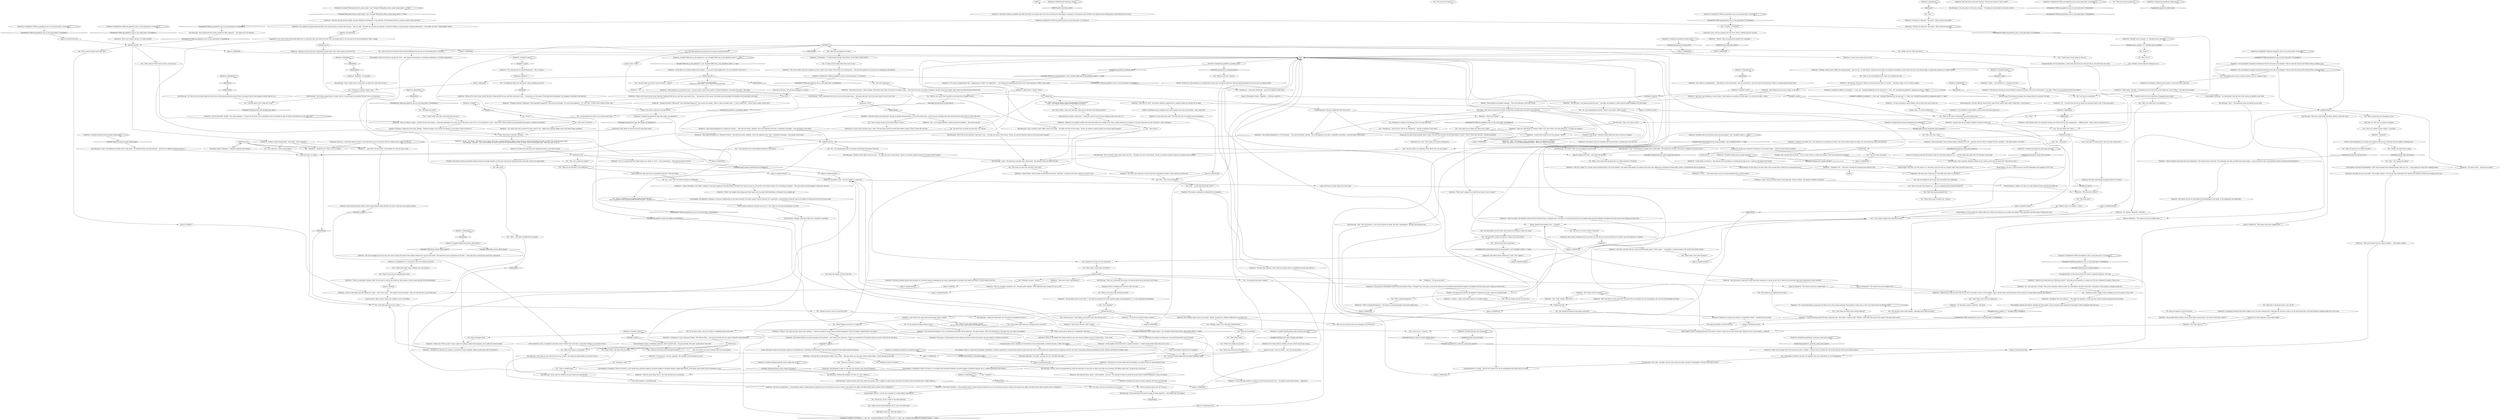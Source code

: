 # JAM / PALEDRIVER
# A small, old, shrivelled up mesque woman with thinning hair sits awkwardly on the ledge of a lorry. An empty, glazed look adorns her eyes. She murmurs while nodding her head to the music coming from a radio in her lorry cabin. She wears a squared truck-driver flannel shirt with sleeves wrapped up to her elbows and blue denim dungarees tucked in yellow-brown (Caterpillar) boots.
# ==================================================
digraph G {
	  0 [label="START"];
	  1 [label="input"];
	  2 [label="MAINHUB"];
	  3 [label="You: \"Before I came, you seemed... *away*.\""];
	  4 [label="Paledriver: \"*Ah*. And what do I care about the Union boss? He's not Gabriel, he's not Franconegro. He's not even Hermenegildo the Hand.\""];
	  5 [label="You: \"I don't know, the thrill of the criminal lifestyle?\""];
	  6 [label="You: \"And they live happily ever after?\""];
	  7 [label="You: \"I still don't really understand this whole *boiadeiro* thing.\""];
	  8 [label="Paledriver: \"You hear that, lawman? I don't think your partner likes you spending too much time with me...\""];
	  9 [label="Paledriver: \"I'm a lady like you're Gabriel Buenguerro -- only in dreams.\""];
	  10 [label="Drama: It's because of the pale. He doesn't want your frail mind caught up in it -- and this woman has spent time *in* the pale. A lot of time."];
	  11 [label="Empathy: He's worried. But not for her -- for you. Hmm. What is it about this woman, if she's not connected to anything?"];
	  12 [label="You: \"These are not the boots I was looking for.\""];
	  13 [label="Paledriver: \"Good. I don't care about drugs. Little molecules. They're nothing.\" She glances wistfully at the photo."];
	  14 [label="Volition: Something in her is pulling toward some unknown rest state. She twitches -- like a sleep kick."];
	  15 [label="You: \"You're a paledriver. You transport goods through the pale.\"\n\"You're a paledriver. You transport goods through the pale -- whatever it is.\""];
	  16 [label="You: \"Everything is related to the pale. My condition. The case. Everything. It's all *entroponetic*.\""];
	  17 [label="Untitled hub (04)"];
	  18 [label="You: \"Not on this lorry then?\""];
	  19 [label="Paledriver: \"No -- the same one. A *roller*. They all are nowadays. Special wheels for connecting to the floor of the hold.\" She points to the machines, clumped up like toys."];
	  20 [label="You: \"The Motorway South?\""];
	  21 [label="Paledriver: IsKimHere()"];
	  22 [label="IsKimHere()", shape=diamond];
	  23 [label="!(IsKimHere())", shape=diamond];
	  24 [label="Kim Kitsuragi: \"Let's get some air. This one's far gone...\" He shakes his head silently as he turns to leave."];
	  25 [label="Suggestion: If you want to know more about Ruby, this is a dead end. She's only heard the word 'lady' and latched onto it. You can push on if you're interested in *that*, though."];
	  26 [label="Paledriver: IsTaskActive(\"TASK.ask_paledriver_how_to_turn_back_time\")--[[ Variable[ ]]"];
	  27 [label="IsTaskActive(\"TASK.ask_paledriver_how_to_turn_back_time\")--[[ Variable[ ]]", shape=diamond];
	  28 [label="!(IsTaskActive(\"TASK.ask_paledriver_how_to_turn_back_time\")--[[ Variable[ ]])", shape=diamond];
	  29 [label="Kim Kitsuragi: \"Now, I'd like to have a word with you about this *side task* of yours...\""];
	  30 [label="Encyclopedia: That's the most you can get out of her -- only shapes and sensations, no dictionary definitions or scientific explanations..."];
	  31 [label="Paledriver: \"Where do you want me to go? This isn't so bad. I can listen to music, or the seagulls. Look at all the colours and the features of this world. It's a good palate-cleanser, this jamboree...\""];
	  32 [label="Paledriver: The woman sways her wrinkled shell back and forth, a strange grin across her face."];
	  33 [label="You: \"Well, that's good enough for me.\""];
	  34 [label="Paledriver: Her shoulder bones crack as she shrugs. \"Maybe. Probably not. Makes no difference to me either way.\""];
	  35 [label="You: \"Are you making fun of me right now? You better start complying.\""];
	  36 [label="Paledriver: \"He was the biggest star of his day. Girls used to faint in the aisles of the cinema whenever he came on the screen, and school boys used to memorize all his lines...\" She leans back, savouring the world she's conjured up."];
	  37 [label="Kim Kitsuragi: \"Wait...\" The lieutenant stops you before you can snap."];
	  38 [label="Inland Empire: It's the warmth of a winter night's fire. Maybe she could give you comfort and shelter? Some cigarettes and food money? Maybe she's your..."];
	  39 [label="Paledriver: IsKimHere()"];
	  40 [label="IsKimHere()", shape=diamond];
	  41 [label="!(IsKimHere())", shape=diamond];
	  42 [label="Kim Kitsuragi: \"She's just a distracted old woman. We should maybe let her get back to her things...\""];
	  43 [label="You: Snap your fingers in front of her face."];
	  44 [label="Jump to: [paledriverhub2]"];
	  45 [label="Encyclopedia: A *boiadeiro* (*boia* for short) is a cow herder from upstream Magritte, the great steppes of Northern Mesque. He is a rugged individualist and explorer."];
	  46 [label="Paledriver: Variable[\"gates.manana_blackcheck_ency_boiadeiro\"]"];
	  47 [label="Variable[\"gates.manana_blackcheck_ency_boiadeiro\"]", shape=diamond];
	  48 [label="!(Variable[\"gates.manana_blackcheck_ency_boiadeiro\"])", shape=diamond];
	  49 [label="Paledriver: Variable[\"tc.pale\"]"];
	  50 [label="Variable[\"tc.pale\"]", shape=diamond];
	  51 [label="!(Variable[\"tc.pale\"])", shape=diamond];
	  52 [label="You: \"Now the other one please.\""];
	  53 [label="You: \"Wait, what do you mean it *was* the coronation of Franconegro?\"\n\"Wait... by it *being* the coronation of Franconegro you mean...\""];
	  54 [label="You: \"I'm a detective. I need to know things.\""];
	  55 [label="You: \"I'm not an idiot. I'm a detective of the RCM. Don't say I'm an idiot.\""];
	  56 [label="Paledriver: \"The look on her face -- like an orgasm. The wound in her chest. My hand in my father's hand...\" She closes her eyes, her eyelids trembling. \"Except I never had a father. And I never shot Her Innocence Dolores Dei.\""];
	  57 [label="Paledriver: \"Thought insertion? *Dithering*? The Graad-Katla Magistral?\" She savours the lungful. \"It's more than dangerous -- it's *sad*. But... at first I had to make a living. Now...\""];
	  58 [label="Paledriver: \"What are we *doing* here? For thousands of years, Gabriel... It doesn't have to be like this. We can just give up. We can just become vapour.\""];
	  59 [label="Conceptualization: 'In the centre of this town there's a ghostly motorway', she sang."];
	  60 [label="Inland Empire: Are you s-s-sure you want to do that? Remember what happened *last* time..."];
	  61 [label="Jump to: [fqkimhub]"];
	  62 [label="You: \"What *is* it?\""];
	  63 [label="Paledriver: \"No, lawman. Diamonds.\" She grins."];
	  64 [label="Paledriver: \"Then what *were* you getting at?\""];
	  65 [label="You: \"Grandma?\""];
	  66 [label="You: \"I've already got too many records to listen to as it is. Change of topic.\""];
	  67 [label="You: \"That's a terrible song.\""];
	  68 [label="Paledriver: \"Of course not,\" she says, grinning. \"But wouldn't it be marvellous if I was?\""];
	  69 [label="Paledriver: \"*Someone* was...\" She nods as though her meaning were perfectly clear."];
	  70 [label="Jump to: [MAINHUB]"];
	  71 [label="Paledriver: \"Just before Gabriel it was the coronation of Franconegro -- now *there* was a real man...\" There is no aberration in the pattern that you can see. She puts her foot down."];
	  72 [label="Paledriver: She's wearing sturdy worker's boots made of black leather. Buckles run across. The sole is also made of leather."];
	  73 [label="Jump to: [Perception (Smell): \"'República', a filterless cigarette...\"]"];
	  74 [label="Paledriver: \"Like Gabriel Buenguerro in 'Segure-me, Paraíso'...\" She nods and smiles, unkindly. \"You're the opposite of me then. I remember everything -- even the things I never knew.\""];
	  75 [label="You: \"Over-radiation?\""];
	  76 [label="Paledriver: \"I've only felt it in the distance. When I was a child...\" She goes silent, her eyes close and her hands shake. \"A child. Rowing on the lake.\""];
	  77 [label="Paledriver: Variable[\"jam.paledriver_drama_kim_worried\"]"];
	  78 [label="Variable[\"jam.paledriver_drama_kim_worried\"]", shape=diamond];
	  79 [label="!(Variable[\"jam.paledriver_drama_kim_worried\"])", shape=diamond];
	  80 [label="Reaction Speed: All of what -- the world? The present?"];
	  81 [label="You: \"This is about turning *back* time, Kim.\""];
	  82 [label="You: \"Hold on, you said it *was* possible to turn back time, through the pale...\""];
	  83 [label="You: \"It sounds... *wonderful*.\""];
	  84 [label="Endurance: What are you doing? This woman might be your only chance to figure out how to reverse time... Grow a pair!"];
	  85 [label="You: \"This should be reported to the proper authorities.\""];
	  86 [label="You: \"Okay. Let me put this another way -- are you smuggling drugs through Terminal B?\""];
	  87 [label="Paledriver: \"I would never make fun of a real lawman, *xerife*.\""];
	  88 [label="You: \"Okay. Let me ask you something else, then.\""];
	  89 [label="Paledriver: \"Of course it does -- what did you expect?\""];
	  90 [label="You: \"Who's Gabriel Buenguerro?\""];
	  91 [label="You: \"Me? I am the law around here.\""];
	  92 [label="You: \"*When* else would you be then?\""];
	  93 [label="Paledriver: \"It's an old ballad about a young girl who falls in love with a daring boiadeiro. He promises to marry her as soon as he returns from the Western Plain.\""];
	  94 [label="You: \"I'm guessing that doesn't happen.\""];
	  95 [label="You: Snap your fingers twice."];
	  96 [label="Paledriver: \"Easy. It's the skinny man who thinks he's a poet -- never trust a poet...\" She squints across the square. \"Also, he's the only one I can see from here.\""];
	  97 [label="endhub"];
	  98 [label="Jump to: [paledriverhub2]"];
	  99 [label="Jump to: [Untitled hub]"];
	  100 [label="Paledriver: Variable[\"tc.pale\"]"];
	  101 [label="Variable[\"tc.pale\"]", shape=diamond];
	  102 [label="!(Variable[\"tc.pale\"])", shape=diamond];
	  103 [label="You: \"You said *long* haul. That's...\""];
	  104 [label="Jump to: [Untitled hub (04)]"];
	  105 [label="You: \"Nothing. No need to be direct.\""];
	  106 [label="You: \"Ma'am?\""];
	  107 [label="Paledriver: \"When you've seen it all go *away* like that. Rolling off like the sea. And then come back to this...\" She gestures at the square: the broken horse monument, the shadows of the machines in the night."];
	  108 [label="Paledriver: Paledriver: \"...\""];
	  109 [label="Paledriver: Variable[\"whirling.hardie_went_through_ruby_info\"]"];
	  110 [label="Variable[\"whirling.hardie_went_through_ruby_info\"]", shape=diamond];
	  111 [label="!(Variable[\"whirling.hardie_went_through_ruby_info\"])", shape=diamond];
	  112 [label="Kim Kitsuragi: \"No. You see, we've already spent too much time on this nonsensical side-errand. There's no magical fascist who's going to unwind time for you...\""];
	  113 [label="Endurance: Stop. There's nothing else she can do for you, but this isn't the end of the line. No, there's one more kingsman to confront."];
	  114 [label="Paledriver: \"Yes. What about it?\""];
	  115 [label="Paledriver: \"Is that all you woke me up to say?\""];
	  116 [label="You: \"You seem like a woman who knows a thing or two about drugs.\""];
	  117 [label="Paledriver: \"Just this month I made half a dozen trips from Saramiriza to Graad, on the U41-A. What do you think they take from Saramiriza to Graad, lawman?\""];
	  118 [label="You: \"I wanted to ask if you'd be interested in smuggling some drugs?\""];
	  119 [label="You: \"Where else would you be then?\""];
	  120 [label="Paledriver: \"Back in Mesque during the time of the Revolution.\" The smile returns to her face. \"The sidewalks and cafes are filled with young people... I was on my way to see a new boiadeiro picture starring Gabriel Buenguerro.\""];
	  121 [label="Paledriver: The small wrinkled woman does not greet you. She nods along to something on her radio. A photograph is clutched in her hands and there is a warm smile on her face."];
	  122 [label="You: \"Excuse me, ma'am, I'd like to ask some questions.\""];
	  123 [label="Jump to: [MAINHUB]"];
	  124 [label="Half Light: No. This one is a monster in disguise."];
	  125 [label="Paledriver: \"I wasn't dreaming. I was *there*, lawman. It was early spring and 'The Man Behind The Black Sun' had just come out. The posters were twenty metres tall. Everything was golden...\" Her eyes narrow and she appears to take your measure."];
	  126 [label="Paledriver: \"I'm only terrifying to small children. And to those who used to know me.\""];
	  127 [label="Inland Empire: There's something off about this woman. Tell her to show you the soles of her boots. Maybe she was at the hanging... somehow?"];
	  128 [label="Untitled hub (02)"];
	  129 [label="Paledriver: \"The Trans-Katla Magistral. U41-A. As Estradas do Mirador. All the good ones. The deep trenches. Where the bluebirds fly.\" She opens her eyes again and shudders."];
	  130 [label="Paledriver: She raises her boot, slowly -- with contempt -- and says. \"I'm starting to think you should let me get back to Gabriel Buenguerro. You're no Gabriel...\""];
	  131 [label="Esprit de Corps: Lay off her."];
	  132 [label="Kim Kitsuragi: \"Fine, then.\" He sighs. \"Just try not to black out again. And don't *contemplate*. We don't have time for that.\""];
	  133 [label="Kim Kitsuragi: \"That is *exactly* what I didn't want you to think...\" He sighs and turns to the woman. \"Ma'am, my partner wanted to know if you work in pale transport.\""];
	  134 [label="Paledriver: \"*Oh meu deus*, the Lawman solved the case...\" She lights the cigarette. A white cloud of smoke disappears into her mouth."];
	  135 [label="Perception (Smell): 'República', a filterless cigarette from Mesque."];
	  136 [label="You: \"'República'.\" (Smell the air.) \"That's not very healthy.\""];
	  137 [label="You: \"I blacked out after a night of heavy drinking and lost all memory of the world.\""];
	  138 [label="Interfacing: Their wheels all small and round, multi-axle trailers."];
	  139 [label="Esprit de Corps: C'mon, he thinks -- she's not the lady driver."];
	  140 [label="Paledriver: Variable[\"jam.paledriver_perception_child\"]"];
	  141 [label="Variable[\"jam.paledriver_perception_child\"]", shape=diamond];
	  142 [label="!(Variable[\"jam.paledriver_perception_child\"])", shape=diamond];
	  143 [label="Paledriver: \"Yes -- go. Enough jamboree. I need to get back to Mesque...\" Her voice trails off."];
	  144 [label="You: \"You're saying the future will *be* the past...\""];
	  145 [label="Kim Kitsuragi: \"Now come on, let's leave this one to her reveries.\" He shakes his head silently as he turns to leave."];
	  146 [label="Paledriver: \"Then it's contraband, lawman. What? Do you want to take an old woman in? Be my guest. Lock me away like Bad Hand Hermenegildo.\""];
	  147 [label="Jump to: [Paledriver: \"The woman sways her wrinkled shell...\"]"];
	  148 [label="Kim Kitsuragi: \"She's just a distracted old woman. Better to leave her alone.\""];
	  149 [label="You: \"Right. I have some other questions for you. Police questions.\" (Proceed.)"];
	  150 [label="Empathy: She seems to derive some bitter pleasure from this strange thought. As if the past will one day wipe the present away, like a tidal wave approaching."];
	  151 [label="You: \"Should you drive a lorry if you get like that?\""];
	  152 [label="Paledriver: \"Irmão...\" she breathes out. \"I already *am* dust.\""];
	  153 [label="Electrochemistry: Alright. Let's get you a pale-category licence and roll that doobie up!"];
	  154 [label="Jump to: [MAINHUB]"];
	  155 [label="Paledriver: IsKimHere()"];
	  156 [label="IsKimHere()", shape=diamond];
	  157 [label="!(IsKimHere())", shape=diamond];
	  158 [label="Paledriver: \"Neither is pale transportation.\" She shrugs. \"Life is transitory.\""];
	  159 [label="You: \"I would rather have what I have than what you have.\""];
	  160 [label="Paledriver: \"It's a story us longhaulsmen tell -- longhaulsmen, *xerife*, not *paledrivers* -- way beyond the established pale that's lit by radio frequencies. Where it goes silent.\""];
	  161 [label="Paledriver: Variable[\"TASK.probe_drivers_about_drugs\"]  and  Variable[\"TASK.probe_drivers_about_drugs_done\"] == false"];
	  162 [label="Variable[\"TASK.probe_drivers_about_drugs\"]  and  Variable[\"TASK.probe_drivers_about_drugs_done\"] == false", shape=diamond];
	  163 [label="!(Variable[\"TASK.probe_drivers_about_drugs\"]  and  Variable[\"TASK.probe_drivers_about_drugs_done\"] == false)", shape=diamond];
	  164 [label="Suggestion: She clearly doesn't think she's a 'lady'. Don't repeat it."];
	  165 [label="Paledriver: Variable[\"pier.joyce_found_out_pale_without_kim\"]"];
	  166 [label="Variable[\"pier.joyce_found_out_pale_without_kim\"]", shape=diamond];
	  167 [label="!(Variable[\"pier.joyce_found_out_pale_without_kim\"])", shape=diamond];
	  168 [label="Jump to: [endhub]"];
	  169 [label="Kim Kitsuragi: \"We're still on this ridiculous *side-task*, I see...\" He sighs and turns to the woman. \"Ma'am, my partner wanted to know if you work in pale transport.\""];
	  170 [label="You: \"You mean, we'll all be drowned in our own past...\""];
	  171 [label="Endurance: The lieutenant is right. It's the only way forward. Face yourself, kingsman!"];
	  172 [label="Paledriver: IsTaskActive(\"TASK.ask_paledriver_how_to_turn_back_time\")--[[ Variable[ ]]"];
	  173 [label="IsTaskActive(\"TASK.ask_paledriver_how_to_turn_back_time\")--[[ Variable[ ]]", shape=diamond];
	  174 [label="!(IsTaskActive(\"TASK.ask_paledriver_how_to_turn_back_time\")--[[ Variable[ ]])", shape=diamond];
	  175 [label="Paledriver: IsKimHere()"];
	  176 [label="IsKimHere()", shape=diamond];
	  177 [label="!(IsKimHere())", shape=diamond];
	  178 [label="Kim Kitsuragi: \"Just a moment, detective. Before we go, I'd like a word with you about this *side task* of yours...\""];
	  179 [label="Paledriver: IsTaskActive(\"TASK.ask_paledriver_how_to_turn_back_time\")--[[ Variable[ ]]"];
	  180 [label="IsTaskActive(\"TASK.ask_paledriver_how_to_turn_back_time\")--[[ Variable[ ]]", shape=diamond];
	  181 [label="!(IsTaskActive(\"TASK.ask_paledriver_how_to_turn_back_time\")--[[ Variable[ ]])", shape=diamond];
	  182 [label="Paledriver: The woman is still hunched over the railing, her head swaying to the music, her eyes looking at nothing in particular."];
	  183 [label="You: \"I'm something of an expert in blacking out. You should take better care of yourself.\""];
	  184 [label="Paledriver: \"If you don't know, pfft!\" She flicks her wrist in a gesture of casual dismissal."];
	  185 [label="Jump to: [MAINHUB]"];
	  186 [label="You: Take a look."];
	  187 [label="Jump to: [paledriverhub2]"];
	  188 [label="Paledriver: \"They're beautiful. That is all that matters. Beautiful and true -- and they will win. They're *coming* for this, you know...\" She looks around. \"All of this.\""];
	  189 [label="Paledriver: The woman's malevolent cackling fills the roundabout."];
	  190 [label="Paledriver: \"Oh, it's so much more than *high* where I go, xerife. It's *low* -- I go to the bottom...\" She closes her eyes in reverie."];
	  191 [label="You: \"Okay -- let's change the subject.\""];
	  192 [label="Kim Kitsuragi: \"Great.\" The lieutenant concedes with a head shake. \"He asked the Pines rep about the pale.\""];
	  193 [label="Paledriver: \"No offence, but *your partner*...\" She lights the cigarette, a white and silver cloud of smoke disappears into her mouth."];
	  194 [label="Paledriver: \"Like Gabriel Buenguerro in 'Pergunte à Poeira.'\" She nods and smiles, unkindly. \"You're the opposite of me, then. I remember everything -- even things I never knew.\""];
	  195 [label="Rhetoric: No elaboration."];
	  196 [label="Paledriver: \"Maybe you've been down the *Motorway South?*\" She looks at her cigarette, it's almost out. She has swallowed it hungrily. Then at you..."];
	  197 [label="You: \"'It takes all the people where they want to stay.'\""];
	  198 [label="Empathy: There is nothing more to do now. She's far away."];
	  199 [label="Paledriver: Variable[\"TASK.who_is_the_ladydriver\"]  and  Variable[\"TASK.who_is_the_ladydriver_done\"] == false"];
	  200 [label="Variable[\"TASK.who_is_the_ladydriver\"]  and  Variable[\"TASK.who_is_the_ladydriver_done\"] == false", shape=diamond];
	  201 [label="!(Variable[\"TASK.who_is_the_ladydriver\"]  and  Variable[\"TASK.who_is_the_ladydriver_done\"] == false)", shape=diamond];
	  202 [label="Paledriver: IsTHCPresent(\"motorway_south\")"];
	  203 [label="IsTHCPresent(\"motorway_south\")", shape=diamond];
	  204 [label="!(IsTHCPresent(\"motorway_south\"))", shape=diamond];
	  205 [label="Paledriver: \"You don't need to turn back time. The pale is already churning with it. As the tide of pale rises, so does the past. Someday both will cover the whole world. That's it. That's the story.\""];
	  206 [label="Endurance: This is all you're going to get out of her. There's nothing more for you here."];
	  207 [label="Paledriver: \"Thought insertion? *Dithering*? The Graad-Katla Magistral?\" She savours the lungful. \"There's a kind of wonder there -- a *sad* wonder. But... at first I had to make a living. Now...\""];
	  208 [label="Endurance: *YOU*."];
	  209 [label="Jump to: [paledriverhub1]"];
	  210 [label="Jump to: [Paledriver: \"The woman sways her wrinkled shell...\"]"];
	  211 [label="Paledriver: IsTaskActive(\"TASK.ask_paledriver_how_to_turn_back_time\")--[[ Variable[ ]]"];
	  212 [label="IsTaskActive(\"TASK.ask_paledriver_how_to_turn_back_time\")--[[ Variable[ ]]", shape=diamond];
	  213 [label="!(IsTaskActive(\"TASK.ask_paledriver_how_to_turn_back_time\")--[[ Variable[ ]])", shape=diamond];
	  214 [label="You: \"You were in a dream. Inactive. Tuned off.\""];
	  215 [label="You: \"What is it that you're hauling, exactly?\"\n\"Are you sure you don't know what you're hauling? Maybe it's...\""];
	  216 [label="You: \"It's for important police business, ma'am.\""];
	  217 [label="You: \"Nothing, I guess. Let's talk about something else.\""];
	  218 [label="You: \"You said earlier you don't know what cargo you're hauling. Could it be drugs?\""];
	  219 [label="You: \"Evrart sent me.\" (Place finger on the side of your nose and tap twice.)"];
	  220 [label="You: \"I didn't ask you about diamonds, did I? I don't care about that.\""];
	  221 [label="Paledriver: No response. Wherever this woman is, your words fail to reach her."];
	  222 [label="Jump to: [Paledriver: \"The woman sways her wrinkled shell...\"]"];
	  223 [label="Jump to: [MAINHUB]"];
	  224 [label="Paledriver: Variable[\"auto.is_raining\"]  or  Variable[\"auto.is_snowing\"]"];
	  225 [label="Variable[\"auto.is_raining\"]  or  Variable[\"auto.is_snowing\"]", shape=diamond];
	  226 [label="!(Variable[\"auto.is_raining\"]  or  Variable[\"auto.is_snowing\"])", shape=diamond];
	  227 [label="Untitled hub"];
	  228 [label="Paledriver: \"Yes. There is a *protagonista*...\" She gestures to the intersection. \"And an *adversário*. I am on the side of the Adversary. There's no coming back from that haul.\""];
	  229 [label="Kim Kitsuragi: \"Ma'am, you're not responsible for what the client puts in your lorry as long as the seals are not opened. We officers know that.\" He gives you a stern look."];
	  230 [label="Paledriver: \"Some jamboree you turned out to be... You have about a third of the jawline of Gabriel Buenguerro, and none of the balls.\" She smiles."];
	  231 [label="Paledriver: \"The smell of liquor on Gabriel's lips after the shoot. In the motor park. The roses on the day of Franconegro's coronation. On the grand stairs of Raehl. The smoke from the fowling piece, when Dolores Dei was shot...\""];
	  232 [label="Paledriver: The woman looks at nothing, her eyes closed and her lips moving."];
	  233 [label="Paledriver: \"I'm terrifying to small children. And to those who used to know me.\""];
	  234 [label="Jump to: [Untitled hub (05)]"];
	  235 [label="Paledriver: IsKimHere()"];
	  236 [label="IsKimHere()", shape=diamond];
	  237 [label="!(IsKimHere())", shape=diamond];
	  238 [label="Endurance: It's time to face yourself, mano y mano. The next time you find yourself alone before a mirror. *That's* where this will end... The final showdown."];
	  239 [label="Paledriver: \"Like Gabriel Buenguerro in 'O Céu Dourado'...\" She nods and smiles, unkindly. \"You're the opposite of me then. I remember everything -- even the things I never knew.\""];
	  240 [label="You: \"Because of all those hauls through the pale?\""];
	  241 [label="You: \"I guess that makes sense. Minding your own business.\""];
	  242 [label="Jump to: [paledriverhub2]"];
	  243 [label="Encyclopedia: The photo -- an *ambrotype* from the turn of the century. As golden as her smile."];
	  244 [label="You: \"Wait, what's so bad about the Fifties?\""];
	  245 [label="Paledriver: \"They are someone's memories, boy.\" She gets gruff, suddenly. \"What difference does it make if it's me or not?\""];
	  246 [label="Authority: This line of questioning is going nowhere! Try harder!"];
	  247 [label="Paledriver: \"I'm not that either, *xerife*.\" Her smile dissipates. \"I've gone too far from it all to remember what was between my legs. It doesn't work like that on the *long haul*.\""];
	  248 [label="You: \"So... you're *not* the driver everyone is terrified of?\""];
	  249 [label="Untitled hub"];
	  250 [label="Shivers: A terrible cold comes over her. Rattling her teeth, as she stares inward."];
	  251 [label="Paledriver: \"Perhaps it was another *xerife* who came and woke me up, looking at my boots, asking questions? Or perhaps it was one of the others in this *carnaval*. I don't remember.\""];
	  252 [label="Paledriver: \"The feet of a little girl,\" she smiles. \"They fit well on the pedals.\""];
	  253 [label="Paledriver: \"You cannot see it but you know it's there. And it's big -- bigger than anything. Bigger than all the other things combined.\""];
	  254 [label="Paledriver: \"Nothing. Until it starts. When you're deep enough -- then, for me... it's like autumn. Dark grey and orange, the orange of streetlights and the colour of trees in the electric light. It smells like autumn too. It smells terrible.\""];
	  255 [label="Kim Kitsuragi: \"You haven't? Why are you bringing up *pale* then?\""];
	  256 [label="Jump to: [MAINHUB]"];
	  257 [label="You: \"Never mind, sorry to bother you.\" [Leave.]"];
	  258 [label="Paledriver: \"Is that all you wanted to know, lawman?\""];
	  259 [label="You: \"If you had to guess, who do you think is smuggling drugs around here?\""];
	  260 [label="Paledriver: \"I quit concerning myself with that a long time ago.\" She smiles a careless smile. \"Besides, I don't drive the lorry for the cargo, if you know what I mean...\""];
	  261 [label="Paledriver: \"Lawman... what in the name of god are you talking about?\""];
	  262 [label="You: \"I was actually hoping *you* could tell me that.\""];
	  263 [label="paledriverhub1"];
	  264 [label="Paledriver: \"The men have small jaws and everything is made out of plastic. Why do you need plastic?\" she scoffs. \"When you can make the world out of amber?\""];
	  265 [label="Jump to: [MAINHUB]"];
	  266 [label="You: \"Wait -- why is that, lieutenant?\""];
	  267 [label="Untitled hub"];
	  268 [label="You: (Turn to Kim.) \"She is not Odd Sole. These are not the boots that made the prints.\""];
	  269 [label="Paledriver: \"It was,\" she shrugs. \"And then it was no more. And I was no longer holding my father's hand. He was no longer descending the stairs in Raehl. The crowd had gone silent.\"\n\"Pale damage,\" she nods. \"I was *just* holding my father's hand. He was descending the stairs in Raehl. The crowd had gone silent. There was dust in the air...\""];
	  270 [label="Paledriver: \"Like looking into the ocean at night. In the dark.\""];
	  271 [label="Paledriver: \"'In the middle of this town there's a ghostly motorway -- it takes all the people where they want to stay'...\""];
	  272 [label="Jump to: [MAINHUB]"];
	  273 [label="Untitled hub (02)"];
	  274 [label="You: \"Things you never knew?\"\n\"Things you never knew... so you *have* turned back time!\""];
	  275 [label="You: \"What does it look like? The pale?\""];
	  276 [label="Jump to: [Untitled hub (04)]"];
	  277 [label="You: \"What is at the end of the Motorway South?\""];
	  278 [label="Conceptualization: She is receding. In the clutches of some indescribable, scattered emotion. A child. Descending."];
	  279 [label="Untitled hub (02)"];
	  280 [label="You: \"Never mind. I have other questions.\""];
	  281 [label="Encyclopedia: There is a name for this ideology: Entropolism. A faith in and desire to accelerate the spread of pale across the world, until humanity has reached what its adherents call the 'rest state' of humanity, the final reconciliation of past, present, and future in timeless spirit..."];
	  282 [label="Paledriver: IsTaskActive(\"TASK.ask_paledriver_how_to_turn_back_time\")--[[ Variable[ ]]"];
	  283 [label="IsTaskActive(\"TASK.ask_paledriver_how_to_turn_back_time\")--[[ Variable[ ]]", shape=diamond];
	  284 [label="!(IsTaskActive(\"TASK.ask_paledriver_how_to_turn_back_time\")--[[ Variable[ ]])", shape=diamond];
	  285 [label="Kim Kitsuragi: \"You've fried both your brains enough for today, detective...\" He inspects her. No response."];
	  286 [label="Endurance: Yes, *yes*. This is what you've been searching for..."];
	  287 [label="Paledriver: Variable[\"whirling.bathroom_mirror_wiped_the_mirror\"]"];
	  288 [label="Variable[\"whirling.bathroom_mirror_wiped_the_mirror\"]", shape=diamond];
	  289 [label="!(Variable[\"whirling.bathroom_mirror_wiped_the_mirror\"])", shape=diamond];
	  290 [label="You: \"Actually, I haven't figured anything out yet...\""];
	  291 [label="Paledriver: \"Beautiful... it's beautiful.\""];
	  292 [label="Paledriver: \"What do you mean?\""];
	  293 [label="You: \"That's not really what I was getting at.\""];
	  294 [label="Paledriver: \"Why would I want to do that?\""];
	  295 [label="You: \"For the glory of the world republic. Liberation of the spirit and body.\""];
	  296 [label="Half Light: Damn this. Make her answer."];
	  297 [label="Paledriver: \"Diamonds are good for you, lawman. You should try them sometime. Make yourself pretty like Eva Deshoras.\""];
	  298 [label="Empathy: The smile on her face has disappeared, replaced by the wary aspect of a cornered beast."];
	  299 [label="Drama: In the background you can hear the orchestra swell as the screen fills with the maiden's imploring eyes..."];
	  300 [label="You: \"Diamonds, really?\""];
	  301 [label="You: \"Okay, but what are you *really* hauling?\""];
	  302 [label="You: \"So he gives up his riding and settles down, right?\""];
	  303 [label="You: \"Why?\""];
	  304 [label="You: \"So I take it you were in Mesque when you were young?\""];
	  305 [label="You: \"Wait -- you get high off driving a lorry?\""];
	  306 [label="Kim Kitsuragi: \"Nothing. I just don't think she's connected to anything.\""];
	  307 [label="Encyclopedia: Another discrepancy, although not boot-related, is the coronation of His Innocence Franconegro. Which happened 500 years ago."];
	  308 [label="Paledriver: \"...seems like a bit of an idiot.\" She breathes out. The air tastes sweet."];
	  309 [label="You: \"I blacked out -- from sheer heartbreak -- and lost all memory of the world.\""];
	  310 [label="Jump to: [MAINHUB]"];
	  311 [label="You: \"I would rather have what you have than what I have.\""];
	  312 [label="Perception (Hearing): \"Girl child,\" you hear her say. \"Girl child. Girl child...\""];
	  313 [label="Electrochemistry: You don't like the sound of that, chief. All the *really* good stuff is *right here*, in the present..."];
	  314 [label="Kim Kitsuragi: \"I don't understand why you're so set on what seems like a... *personal side-task*, but if you must, then let's get it over with...\""];
	  315 [label="Paledriver: IsTaskActive(\"TASK.ask_paledriver_how_to_turn_back_time\")--[[ Variable[ ]]"];
	  316 [label="IsTaskActive(\"TASK.ask_paledriver_how_to_turn_back_time\")--[[ Variable[ ]]", shape=diamond];
	  317 [label="!(IsTaskActive(\"TASK.ask_paledriver_how_to_turn_back_time\")--[[ Variable[ ]])", shape=diamond];
	  318 [label="You: \"I think I know what's going on with you.\""];
	  319 [label="Paledriver: \"Did you just call me a *lady*, xerife?\""];
	  320 [label="Paledriver: \"Who the fuck is Evrart?\""];
	  321 [label="Drama: Maybe if she thought you're... *corrupt*?"];
	  322 [label="Paledriver: \"Never mind,\" she sighs. \"I remember now. I'm still stuck in that traffic jam. In the *Fifties*,\" she adds with contempt."];
	  323 [label="Jump to: [paledriverhub1]"];
	  324 [label="You: \"Someone? Are these not your memories?\""];
	  325 [label="You: \"Well, aren't you a lady?\""];
	  326 [label="Encyclopedia: A *boiadeiro* (*boia* for short) is a cow herder from upstream Magritte, the great steppes of Northern Mesque. People like Mañana, at the gates, have turned it into an ideology of sorts."];
	  327 [label="Paledriver: Variable[\"tc.pale\"]"];
	  328 [label="Variable[\"tc.pale\"]", shape=diamond];
	  329 [label="!(Variable[\"tc.pale\"])", shape=diamond];
	  330 [label="Visual Calculus: Moreover, the boots were size 37. Tiny. There are too many discrepancies in all this."];
	  331 [label="Paledriver: IsKimHere()"];
	  332 [label="IsKimHere()", shape=diamond];
	  333 [label="!(IsKimHere())", shape=diamond];
	  334 [label="You: \"How do you pass through it?\""];
	  335 [label="Paledriver: \"In the belly of an airship, behind steel windows -- so you don't look straight into it. It's not *advised* to look into it.\""];
	  336 [label="Logic: So he doesn't think she's the lady driver?"];
	  337 [label="Paledriver: IsNight()"];
	  338 [label="IsNight()", shape=diamond];
	  339 [label="!(IsNight())", shape=diamond];
	  340 [label="Paledriver: She cups her ear and leans forward. \"Did you just call me a *lady*, xerife?\""];
	  341 [label="Endurance: It's time to face yourself, mano y mano. The next time you find yourself alone before a mirror. *That's* where this will end..."];
	  342 [label="Paledriver: \"If you wait long enough, it's going to be much more than just 'love'... It's going to be the entire history -- vapourised.\""];
	  343 [label="Paledriver: She looks you over and scoffs. \"You're right, lawman. *I'm* the one who should take *my* health more seriously. Thank you for looking out for me...\""];
	  344 [label="Jump to: [MAINHUB]"];
	  345 [label="Paledriver: She glares at you. \"Oh, this *xerife* is a smart one.\""];
	  346 [label="paledriverhub2"];
	  347 [label="You: (Nod solemnly.) \"A beautiful song.\""];
	  348 [label="Jump to: [paledriverhub1]"];
	  349 [label="You: \"I was told of a woman driver. You're the only woman here.\""];
	  350 [label="You: \"Then who is the female driver I was told of?\""];
	  351 [label="Jump to: [endhub]"];
	  352 [label="Encyclopedia: Bad Hand Hermenegildo's *bad* hand strangled three hundred people. What can I say -- some people just really like strangling people."];
	  353 [label="Paledriver: \"A pale dream, is what it is.\" She nods her head according to a rhythm known only to her -- staring at the photo in her hands."];
	  354 [label="You: \"What routes?\""];
	  355 [label="Composure: As she says *carnaval* she gestures to the empty square -- with the statue and the machines."];
	  356 [label="You: \"The... Adversary?\""];
	  357 [label="You: \"Why are you scary to the people who used to know you?\""];
	  358 [label="Untitled hub (04)"];
	  359 [label="Paledriver: \"The big ones. The tracts. There's no women and men there, it's all just...\" She hums along, as if to a track on repeat..."];
	  360 [label="Kim Kitsuragi: \"That is *exactly* what I didn't want you to do...\" He sighs and turns to the woman. \"Ma'am, my partner wanted to know if you work in pale transport.\""];
	  361 [label="Paledriver: \"You *are* an idiot. And you're keeping me here. Glued to this racket. Unless there was anything else...\" She puts the cigarette out and stares at something in the distance."];
	  362 [label="Paledriver: \"'They say I've been away on a kind of holiday'...\" She replies, silently."];
	  363 [label="Endurance: A correct appraisal, you're quite shabby."];
	  364 [label="Suggestion: This man's got a hold over her. Even fifty years later, you can feel it..."];
	  365 [label="Paledriver: IsKimHere()"];
	  366 [label="IsKimHere()", shape=diamond];
	  367 [label="!(IsKimHere())", shape=diamond];
	  368 [label="You: \"Thank you for now.\" [Leave.]"];
	  369 [label="Paledriver: Variable[\"jam.paledriver_quick_intro\"]"];
	  370 [label="Variable[\"jam.paledriver_quick_intro\"]", shape=diamond];
	  371 [label="!(Variable[\"jam.paledriver_quick_intro\"])", shape=diamond];
	  372 [label="Paledriver: She shrugs. \"Whatever stupid things they put in the lorry, I imagine.\""];
	  373 [label="You: \"Where could I get my hands on an *experience* like that?\""];
	  374 [label="Paledriver: \"Your *mãe*, lawman. What of it?\""];
	  375 [label="You: \"For commerce, the lifeblood of the isolas.\""];
	  376 [label="You: \"I don't know, that's why I'm asking you.\""];
	  377 [label="Paledriver: \"Or -- I can just relax and let my mind carry me back where it will. To the great plains...\""];
	  378 [label="Paledriver: \"Then I don't suppose you could tell me where we are, lawman?\""];
	  379 [label="Paledriver: \"No, the boiadeiro strangles his beloved and throws her body in the Magritte. Then he rides off, because the Western Plain is calling to him.\""];
	  380 [label="You: \"That's... not where I thought that was going.\""];
	  381 [label="Paledriver: A strikingly handsome man looks straight at you, his head crowned with a wide-brim hat. His hair is dark as an oil slick and his jaw is the most perfectly chiselled thing you've ever seen."];
	  382 [label="Paledriver: \"How should I know? Do I look like I spend a lot of time with the other camionneurs -- sniffing around -- when I have my movies to go to...\""];
	  383 [label="Kim Kitsuragi: \"I think we're done here, no?\" He closes his notebook to stress it."];
	  384 [label="Paledriver: \"Oh, don't worry about me. I'm one of the best camionneurs around. I drive routes no one else will.\""];
	  385 [label="Paledriver: \"Lomonossov's Land. Udachnaya Zemlya. The Western Plain...\" She nods and closes her eyes again, letting her mind submerge..."];
	  386 [label="You: \"Cool. Ride until you're dust, sister.\""];
	  387 [label="Jump to: [Untitled hub (03)]"];
	  388 [label="Conceptualization: In the background, a quiet song seeps from her cabin into the air. You don't hear any vocals."];
	  389 [label="Paledriver: \"And what *is* that?\" She sticks a filterless cigarette into a cigarette holder and reaches for the light."];
	  390 [label="You: \"No. I just remembered it myself.\" (Point to your head.) \"With my head.\""];
	  391 [label="Paledriver: \"And here I was thinking you were an idiot.\" She breathes out and the air tastes sweet. \"So, are you? An idiot, I mean.\""];
	  392 [label="You: \"And...\""];
	  393 [label="Kim Kitsuragi: \"You've fried both your brains enough for today, detective...\" He inspects her. No response."];
	  394 [label="Paledriver: \"And that's just fine with me. I don't mind becoming vapour. I *like* vapour...\" She gathers a cloud of smoke in her mouth, then slowly exhales."];
	  395 [label="You: \"I feel like there's still a *long way* to go.\""];
	  396 [label="Kim Kitsuragi: \"Because the problem isn't time, it's *you*, detective...\""];
	  397 [label="Paledriver: Variable[\"whirling.mirror_inland_warned\"]"];
	  398 [label="Variable[\"whirling.mirror_inland_warned\"]", shape=diamond];
	  399 [label="!(Variable[\"whirling.mirror_inland_warned\"])", shape=diamond];
	  400 [label="You: \"But Measurehead said she knows the secret to turning back time.\""];
	  401 [label="You: \"Show me the soles of your boots.\""];
	  402 [label="Paledriver: \"What do I need drugs for, lawman? What I see, what I *feel*, the Great Adversary... no drugs can compare.\""];
	  403 [label="You: \"If you say so...\" [Leave.]"];
	  404 [label="Paledriver: IsKimHere()"];
	  405 [label="IsKimHere()", shape=diamond];
	  406 [label="!(IsKimHere())", shape=diamond];
	  407 [label="Kim Kitsuragi: \"If you want her attention you may need to be more forceful.\""];
	  408 [label="Paledriver: \"You have to understand -- a true boiadeiro needs a whole horizon to himself. He can't be tied down by man or woman. His beloved was selfish. She didn't know what it meant to love a *boiadeiro*.\""];
	  409 [label="Paledriver: \"Of course you don't.\""];
	  410 [label="You: Snap your fingers in front of her face."];
	  411 [label="Electrochemistry: She says that as if something *narcotic* is the real reason."];
	  412 [label="Paledriver: \"The feet of a little girl,\" she smiles. \"They fit well on the pedals."];
	  413 [label="Jump to: [MAINHUB]"];
	  414 [label="You: \"Fine. Let's change the subject.\""];
	  415 [label="You: \"The routes you drive are *unusual*, aren't they.\""];
	  416 [label="Untitled hub"];
	  417 [label="You: \"Isn't that dangerous?\""];
	  418 [label="You: \"What does it feel like?\""];
	  419 [label="Paledriver: \"*Hosiannna...*\" A sigh escapes her lips, then silence, as she stares within herself."];
	  420 [label="Paledriver: \"Don't be stupid. The boiadeiro returns from the Western Plain a *changed* man. One night, as he and his beloved are out walking along the River Magritte, she pleads with him to give up his riding and settle down...\""];
	  421 [label="You: \"I'm looking for Ruby, the *lady driver*. Know anything about her?\""];
	  422 [label="Jump to: [MAINHUB]"];
	  423 [label="You: \"I feel like I'm getting *really* close.\""];
	  424 [label="fqkimhub"];
	  425 [label="Jump to: [You: \"Who?\"]"];
	  426 [label="Kim Kitsuragi: The lieutenant considers the slumped form for a moment. He sighs."];
	  427 [label="Paledriver: Variable[\"gates.measurhead_fascha_dq_measurepale\"]  and  Variable[\"tc.pale\"] == false"];
	  428 [label="Variable[\"gates.measurhead_fascha_dq_measurepale\"]  and  Variable[\"tc.pale\"] == false", shape=diamond];
	  429 [label="!(Variable[\"gates.measurhead_fascha_dq_measurepale\"]  and  Variable[\"tc.pale\"] == false)", shape=diamond];
	  430 [label="Paledriver: \"Now what do you want with an old woman's boots, *xerife*?\""];
	  431 [label="You: \"Okay. If you're not involved with the drug trafficking then why are you still waiting here?\" (Conclude.)"];
	  432 [label="You: \"What are you hauling?\""];
	  433 [label="Jump to: [Paledriver: \"The woman sways her wrinkled shell...\"]"];
	  434 [label="You: \"Drugs!?\""];
	  435 [label="Paledriver: \"Lawman,\" she greets you. \"You caught me at an opportune moment. This awful weather keeps me awake. You can entertain me with your questions.\""];
	  436 [label="You: \"That's all I needed to know, thanks.\" (Conclude.)"];
	  437 [label="Jump to: [paledriverhub1]"];
	  438 [label="Conceptualization: The pale. Sounds like *the* drug to me."];
	  439 [label="You: \"You don't have to protect me from this. I'm a big boy.\""];
	  440 [label="You: \"I can't operate in this world without knowing its basic terms.\""];
	  441 [label="You: \"Yeah, no. Just for detective work. That's all I needed it for. Now...\""];
	  442 [label="Empathy: Nostalgia. Cooped up in the cabin, shaking... Terrible nostalgia. For yourself. For humans. It's too much to bear. She loves it."];
	  443 [label="Paledriver: \"It's a point you cannot come back from. Your mind becomes so radiant with the past -- there is a flip.\" She flicks the ash from her cigarette. \"Instead of writing, it erases memory. Nearing some kind of...\" She shakes her head. \"Indescribable *finale*.\""];
	  444 [label="Paledriver: Variable[\"jam.paledriver_motorway_south_lyrics_heard\"]"];
	  445 [label="Variable[\"jam.paledriver_motorway_south_lyrics_heard\"]", shape=diamond];
	  446 [label="!(Variable[\"jam.paledriver_motorway_south_lyrics_heard\"])", shape=diamond];
	  447 [label="Kim Kitsuragi: \"Great.\" The lieutenant concedes with a head shake. \"He asked the Pines rep about the pale -- and now he's talking to everyone about it...\""];
	  448 [label="Paledriver: Variable[\"pier.kim_pale_discussed\"]"];
	  449 [label="Variable[\"pier.kim_pale_discussed\"]", shape=diamond];
	  450 [label="!(Variable[\"pier.kim_pale_discussed\"])", shape=diamond];
	  451 [label="Paledriver: \"So the boiadeiro strangles his beloved and throws her body in the Magritte. Then he rides off, because the Western Plain is calling to him.\""];
	  452 [label="Endurance: Whatever it is about this woman, it's connected to *time* -- she knows the way back."];
	  453 [label="Paledriver: \"You go right ahead, lawman. Let me know when you find them. I can't wait to read their *report*...\""];
	  454 [label="Paledriver: \"Huh?\" That flicked a switch somewhere. \"What is it? What do you want?\"\n\"Huh?\" She comes to, as if nothing happened before. \"What is it? What do you want?\" "];
	  455 [label="You: \"So you don't know what you're hauling in your own lorry?\""];
	  456 [label="Jump to: [MAINHUB]"];
	  457 [label="Paledriver: The woman still has her eyes fixed on the photograph in her hands. In the background, the radio plays."];
	  458 [label="Paledriver: \"Until you came along, that is.\" The look she gives you is accusatory."];
	  459 [label="You: \"Okay. What's that?\""];
	  460 [label="Paledriver: \"Diamonds.\""];
	  461 [label="Paledriver: \"*O sim*...\" The woman stares at you, her mind elsewhere now, on other matters."];
	  462 [label="Paledriver: Variable[\"tc.oddfoot_at_lynching\"] == true  and   Variable[\"XP.figured_out_the_odd_sole\"] == false  and  Variable[\"jam.paledriver_composure_soles\"] == false"];
	  463 [label="Variable[\"tc.oddfoot_at_lynching\"] == true  and   Variable[\"XP.figured_out_the_odd_sole\"] == false  and  Variable[\"jam.paledriver_composure_soles\"] == false", shape=diamond];
	  464 [label="!(Variable[\"tc.oddfoot_at_lynching\"] == true  and   Variable[\"XP.figured_out_the_odd_sole\"] == false  and  Variable[\"jam.paledriver_composure_soles\"] == false)", shape=diamond];
	  465 [label="Untitled hub (03)"];
	  466 [label="Paledriver: \"Heroic doses, *xerife*. Heroic.\""];
	  467 [label="Paledriver: \"And dark. And the process begins. Erasure. Kilometre by kilometre. In any direction. The Motorway South is a road you cannot come back from.\""];
	  468 [label="Logic: So he doesn't think she's the smuggler?"];
	  469 [label="Shivers: You feel very cold suddenly. As if standing face to face with a terrifying adversary. Then the feeling dissipates and all you see is an ageing woman."];
	  470 [label="Paledriver: Variable[\"jam.paledriver_exited_once\"]"];
	  471 [label="Variable[\"jam.paledriver_exited_once\"]", shape=diamond];
	  472 [label="!(Variable[\"jam.paledriver_exited_once\"])", shape=diamond];
	  473 [label="Paledriver: \"*Xerife*, what you understand wouldn't fill a pamphlet...\""];
	  474 [label="Endurance: But there *is* one more kingsman to confront."];
	  475 [label="Endurance: No-no-no... you'll never figure out how to turn back time if you're not honest with her. Explain what's going on with you."];
	  476 [label="You: \"I blacked out -- from the love I felt for my Motherland -- and lost all memory of the world.\""];
	  477 [label="Paledriver: \"Because I'm one of the best camionneurs around, that's why. I drive routes no one else will.\""];
	  478 [label="You: Snap your fingers in front of her face."];
	  479 [label="You: \"The Union boss?\""];
	  480 [label="Paledriver: \"Where am I? Who are you?\" Like a magician recalling a subject from hypnosis, you've jolted her back to reality."];
	  481 [label="You: \"Nothing to do here.\" [Leave.]"];
	  482 [label="Paledriver: \"Of course not. The boiadeiro returns from the Western Plain a *changed* man. One night, as he and his beloved are out walking along the River Magritte, she pleads with him to give up his riding and settle down...\""];
	  483 [label="You: \"I think I see where this is going.\""];
	  484 [label="Paledriver: Variable[\"tc.pale\"]"];
	  485 [label="Variable[\"tc.pale\"]", shape=diamond];
	  486 [label="!(Variable[\"tc.pale\"])", shape=diamond];
	  487 [label="Visual Calculus: That's correct. There is no visibility of any of the others."];
	  488 [label="Kim Kitsuragi: \"Fine.\" He's not buying it. \"Just try not to black out again. And don't *contemplate*. We don't have time for that.\""];
	  489 [label="Kim Kitsuragi: \"*Exactly* what I didn't want you to do...\" He sighs and turns to the woman. \"Ma'am, my partner wanted to know if you work in pale transport.\""];
	  490 [label="You: \"I feel I already *have* what you have. In some way.\""];
	  491 [label="Paledriver: Variable[\"jam.paledriver_logic_kim_thinks_not_ladydriver\"]"];
	  492 [label="Variable[\"jam.paledriver_logic_kim_thinks_not_ladydriver\"]", shape=diamond];
	  493 [label="!(Variable[\"jam.paledriver_logic_kim_thinks_not_ladydriver\"])", shape=diamond];
	  494 [label="Jump to: [Untitled hub (02)]"];
	  495 [label="Inland Empire: What if... to truly love a boiadeiro is to float lifeless downstream?"];
	  496 [label="Endurance: This is your chance. Ask her, is it really possible?"];
	  497 [label="Kim Kitsuragi: \"If you're serious about this, really truly serious, then I suggest you take a long, hard look in the mirror and ask yourself what's *really* going on...\""];
	  498 [label="Inland Empire: B-b-but what if you don't *like* what you find there? There'll be no going back from it..."];
	  499 [label="Inland Empire: Why don't you ever listen to us. We tried to warn you that you wouldn't *like* what the mirror had to say..."];
	  500 [label="Kim Kitsuragi: \"Great.\" The lieutenant concedes with a head shake. \"He's figured out the pale. And now he's talking to everyone about it...\""];
	  501 [label="Jump to: [MAINHUB]"];
	  502 [label="You: \"How can you not know what you're hauling in your own lorry?\""];
	  503 [label="You: \"What if the cargo is contraband?\""];
	  504 [label="Paledriver: \"While *you* people were tearing each other apart over your petty little Revolution, in Mesque it was a golden age.\""];
	  505 [label="You: \"Are you alright, ma'am? You were out.\""];
	  506 [label="Paledriver: \"Of course not. To truly understand the boiadeiro, you need to listen to 'On the Western Plain'.\""];
	  507 [label="Paledriver: \"*This* is Gabriel Buenguerro...\" She shows you the photograph in the lavish amber frame."];
	  508 [label="Logic: She doesn't actually think you're that smart."];
	  509 [label="Paledriver: Nothing. Her smile just keeps widening; her hair is grey like lead."];
	  510 [label="Electrochemistry: Yeah, it's definitely some kick, some *terrible* kick in the dark. A sleep kick. Perhaps you can find out later..."];
	  511 [label="Electrochemistry: Yeah, it's definitely some kick. Some *terrible* kick... the pale probably. This 'pale' sounds like it's the *shit*."];
	  512 [label="Drama: He doesn't want your frail mind caught up in something here. Something *unconnected* to the case. But connected to this woman tuning out like that."];
	  513 [label="Half Light: I don't like the sound of any of that. Sounds like a horrible drug. The worst one of them all."];
	  514 [label="Untitled hub (02)"];
	  515 [label="Drama: Yeah... it's not her. Believe me."];
	  516 [label="Paledriver: \"Because they can no longer recognize the person I once was.\""];
	  517 [label="Paledriver: \"Some of them. Some of them are like home to me now.\" She nods. \"I would say the routes I drive are *usual* to me.\""];
	  518 [label="You: \"Oh -- I'm contemplating, Kim. I'm drawing *existential conclusions* from this.\""];
	  519 [label="Untitled hub (03)"];
	  520 [label="You: \"One last thing. You said we can just become... vapour?\""];
	  521 [label="Untitled hub (05)"];
	  522 [label="Paledriver: \"They say there is a point -- one that *I* have not crossed -- in the pale superdeep. If you stray too far off course on the U41-A, or in Lomonossov's Land... where every step you take is one step further from home, no matter the direction.\""];
	  523 [label="Paledriver: \"No one knows what's at the *end...*\" She takes the cigarette out of the cigarette holder and extinguishes it. \"I've only glimpsed the beginning.\""];
	  524 [label="You: \"Thank you. Good bye.\" [Leave.]"];
	  525 [label="You: \"You're saying, one day I'll be able to return to *love*...\""];
	  526 [label="Kim Kitsuragi: \"You've been saying that for a while. And yet, we only seem to be getting *further* from our actual goal...\""];
	  527 [label="You: Who?"];
	  528 [label="Paledriver: IsTaskActive(\"TASK.ask_paledriver_how_to_turn_back_time\")--[[ Variable[ ]]"];
	  529 [label="IsTaskActive(\"TASK.ask_paledriver_how_to_turn_back_time\")--[[ Variable[ ]]", shape=diamond];
	  530 [label="!(IsTaskActive(\"TASK.ask_paledriver_how_to_turn_back_time\")--[[ Variable[ ]])", shape=diamond];
	  531 [label="Paledriver: Variable[\"jam.paledriver_greeting_done\"]"];
	  532 [label="Variable[\"jam.paledriver_greeting_done\"]", shape=diamond];
	  533 [label="!(Variable[\"jam.paledriver_greeting_done\"])", shape=diamond];
	  534 [label="You: \"Blacked out. Should you be driving a lorry if you get like that?\""];
	  535 [label="You: \"Alright. Are you *the* lady driver?\""];
	  536 [label="You: \"Please? Help me out here. It's important.\""];
	  537 [label="Paledriver: \"It's diamonds, lawman. Obviously.\" She grins."];
	  538 [label="Rhetoric: In all likelihood, it's a world that's only ever existed in her mind."];
	  539 [label="Paledriver: Variable[\"TASK.probe_drivers_about_drugs\"]"];
	  540 [label="Variable[\"TASK.probe_drivers_about_drugs\"]", shape=diamond];
	  541 [label="!(Variable[\"TASK.probe_drivers_about_drugs\"])", shape=diamond];
	  542 [label="You: \"I don't think I *do* know what you mean.\""];
	  543 [label="Kim Kitsuragi: \"Why? I just told you why.\""];
	  544 [label="You: \"Sorry to interrupt your dreaming, ma'am.\""];
	  545 [label="Paledriver: \"Why not, *xerife*? It's not like I have anything better to do in this hellhole.\" She settles back against the railing of her motor lorry. Behind her, mountains of memorabilia, photos, and knicknacks line the dashboard."];
	  546 [label="Paledriver: IsKimHere()"];
	  547 [label="IsKimHere()", shape=diamond];
	  548 [label="!(IsKimHere())", shape=diamond];
	  549 [label="Encyclopedia: The Republic of Mesque is a massive confederation on the isola of Mundi, the world's largest state by territory. It's a petrostate, a constitutional monarchy, and as of recently an outcast due to its tilt to the far right."];
	  550 [label="Jump to: [Untitled hub (02)]"];
	  551 [label="Paledriver: \"Please?\" She raises her boot, slowly, with contempt. \"I think you should let me get back to Gabriel Buenguerro. You're no Gabriel. Gabriel doesn't say please...\""];
	  552 [label="Kim Kitsuragi: He takes a quick note. \"I could have told you that from just looking at them. Her size is 37.\""];
	  553 [label="Rhetoric: Those epithets are familiar somehow -- The Great Adversary, The Great Unrest."];
	  554 [label="Conceptualization: It's death -- but for the Universe? Oh, we're contemplating the living *shit* out of this."];
	  555 [label="Paledriver: \"When you've seen it all go *away* like that, rolling off like the sea, and then come back to this...\" She gestures at the square. The broken horse monument, the clanging of machines in the distance."];
	  556 [label="Paledriver: \"Yes.\""];
	  557 [label="Paledriver: \"The *most* beautiful -- a true boiadeiro needs a whole horizon to himself. He can't be tied down by man or woman. His beloved was selfish. She didn't know what it meant to love a *boiadeiro*.\""];
	  558 [label="Jump to: [endhub]"];
	  559 [label="Paledriver: IsTaskActive(\"TASK.ask_paledriver_how_to_turn_back_time\")--[[ Variable[ ]]"];
	  560 [label="IsTaskActive(\"TASK.ask_paledriver_how_to_turn_back_time\")--[[ Variable[ ]]", shape=diamond];
	  561 [label="!(IsTaskActive(\"TASK.ask_paledriver_how_to_turn_back_time\")--[[ Variable[ ]])", shape=diamond];
	  0 -> 0
	  1 -> 531
	  2 -> 2
	  2 -> 420
	  2 -> 6
	  2 -> 431
	  2 -> 400
	  2 -> 367
	  2 -> 115
	  2 -> 535
	  2 -> 317
	  3 -> 38
	  4 -> 514
	  5 -> 260
	  6 -> 419
	  7 -> 506
	  8 -> 127
	  9 -> 108
	  10 -> 178
	  11 -> 178
	  12 -> 411
	  13 -> 153
	  14 -> 184
	  15 -> 330
	  16 -> 132
	  17 -> 417
	  17 -> 520
	  17 -> 333
	  17 -> 274
	  17 -> 61
	  18 -> 18
	  19 -> 137
	  20 -> 159
	  21 -> 21
	  21 -> 22
	  22 -> 392
	  25 -> 324
	  25 -> 279
	  26 -> 26
	  26 -> 27
	  27 -> 496
	  28 -> 521
	  29 -> 423
	  30 -> 275
	  31 -> 376
	  32 -> 1
	  33 -> 257
	  34 -> 217
	  34 -> 502
	  35 -> 86
	  36 -> 538
	  37 -> 147
	  38 -> 262
	  39 -> 40
	  39 -> 39
	  40 -> 41
	  41 -> 291
	  42 -> 198
	  43 -> 403
	  44 -> 345
	  45 -> 65
	  45 -> 458
	  46 -> 46
	  46 -> 47
	  47 -> 325
	  48 -> 44
	  49 -> 49
	  49 -> 50
	  50 -> 511
	  51 -> 510
	  52 -> 70
	  53 -> 268
	  54 -> 131
	  55 -> 360
	  56 -> 416
	  56 -> 74
	  56 -> 82
	  57 -> 336
	  58 -> 16
	  59 -> 196
	  59 -> 276
	  60 -> 364
	  61 -> 423
	  62 -> 290
	  63 -> 295
	  64 -> 245
	  65 -> 509
	  66 -> 221
	  67 -> 407
	  68 -> 300
	  69 -> 97
	  70 -> 1
	  71 -> 329
	  72 -> 51
	  73 -> 134
	  74 -> 273
	  75 -> 465
	  76 -> 105
	  76 -> 524
	  77 -> 77
	  77 -> 78
	  78 -> 178
	  79 -> 10
	  80 -> 149
	  81 -> 168
	  82 -> 472
	  83 -> 206
	  84 -> 271
	  85 -> 452
	  86 -> 33
	  87 -> 154
	  88 -> 146
	  89 -> 343
	  90 -> 507
	  91 -> 377
	  92 -> 119
	  93 -> 5
	  93 -> 93
	  94 -> 482
	  95 -> 480
	  96 -> 487
	  98 -> 345
	  99 -> 266
	  100 -> 100
	  100 -> 101
	  101 -> 152
	  102 -> 320
	  103 -> 358
	  104 -> 357
	  105 -> 229
	  106 -> 418
	  107 -> 57
	  108 -> 421
	  109 -> 109
	  109 -> 110
	  110 -> 232
	  111 -> 247
	  112 -> 395
	  113 -> 424
	  114 -> 127
	  115 -> 264
	  116 -> 401
	  117 -> 433
	  117 -> 375
	  118 -> 293
	  119 -> 119
	  120 -> 457
	  121 -> 242
	  122 -> 220
	  123 -> 1
	  124 -> 436
	  125 -> 504
	  126 -> 515
	  127 -> 1
	  128 -> 265
	  128 -> 414
	  128 -> 190
	  128 -> 150
	  129 -> 385
	  129 -> 84
	  129 -> 182
	  130 -> 71
	  131 -> 386
	  132 -> 554
	  133 -> 192
	  134 -> 390
	  135 -> 519
	  136 -> 157
	  137 -> 193
	  138 -> 275
	  139 -> 7
	  140 -> 140
	  140 -> 141
	  141 -> 494
	  142 -> 311
	  144 -> 393
	  146 -> 351
	  147 -> 31
	  148 -> 210
	  149 -> 545
	  150 -> 186
	  151 -> 383
	  152 -> 264
	  153 -> 320
	  154 -> 1
	  155 -> 155
	  155 -> 156
	  156 -> 228
	  157 -> 386
	  158 -> 136
	  158 -> 308
	  158 -> 54
	  159 -> 522
	  160 -> 466
	  161 -> 161
	  161 -> 162
	  162 -> 467
	  163 -> 7
	  164 -> 324
	  164 -> 348
	  165 -> 165
	  165 -> 166
	  166 -> 447
	  167 -> 446
	  168 -> 96
	  169 -> 192
	  170 -> 393
	  171 -> 396
	  172 -> 172
	  172 -> 173
	  173 -> 174
	  175 -> 176
	  175 -> 175
	  176 -> 177
	  177 -> 112
	  178 -> 60
	  179 -> 179
	  179 -> 180
	  180 -> 451
	  181 -> 550
	  182 -> 278
	  183 -> 342
	  184 -> 99
	  185 -> 1
	  186 -> 380
	  187 -> 345
	  188 -> 79
	  189 -> 8
	  190 -> 48
	  191 -> 352
	  192 -> 415
	  193 -> 307
	  194 -> 273
	  195 -> 25
	  196 -> 19
	  197 -> 361
	  198 -> 277
	  199 -> 200
	  199 -> 199
	  200 -> 335
	  201 -> 160
	  202 -> 202
	  202 -> 203
	  203 -> 231
	  204 -> 223
	  205 -> 169
	  205 -> 525
	  205 -> 143
	  206 -> 473
	  207 -> 336
	  208 -> 237
	  209 -> 262
	  210 -> 31
	  211 -> 211
	  211 -> 212
	  212 -> 399
	  213 -> 402
	  213 -> 302
	  214 -> 113
	  215 -> 373
	  216 -> 129
	  217 -> 432
	  218 -> 116
	  219 -> 319
	  220 -> 296
	  221 -> 322
	  222 -> 31
	  223 -> 1
	  224 -> 224
	  224 -> 225
	  225 -> 434
	  226 -> 181
	  227 -> 11
	  227 -> 267
	  227 -> 52
	  228 -> 484
	  229 -> 130
	  230 -> 314
	  231 -> 559
	  232 -> 139
	  233 -> 357
	  234 -> 521
	  235 -> 235
	  235 -> 236
	  236 -> 284
	  237 -> 205
	  238 -> 286
	  239 -> 273
	  240 -> 344
	  241 -> 88
	  242 -> 345
	  243 -> 37
	  244 -> 263
	  245 -> 187
	  246 -> 320
	  247 -> 247
	  248 -> 125
	  249 -> 304
	  249 -> 240
	  249 -> 542
	  249 -> 503
	  250 -> 128
	  251 -> 354
	  252 -> 412
	  253 -> 275
	  254 -> 441
	  255 -> 80
	  256 -> 1
	  258 -> 501
	  259 -> 95
	  260 -> 410
	  261 -> 514
	  262 -> 321
	  263 -> 64
	  263 -> 121
	  263 -> 481
	  263 -> 42
	  263 -> 409
	  263 -> 94
	  264 -> 91
	  264 -> 118
	  265 -> 1
	  266 -> 305
	  267 -> 353
	  268 -> 552
	  269 -> 250
	  270 -> 391
	  271 -> 468
	  272 -> 1
	  273 -> 80
	  273 -> 15
	  273 -> 518
	  273 -> 440
	  274 -> 230
	  275 -> 269
	  276 -> 16
	  277 -> 523
	  278 -> 281
	  279 -> 256
	  279 -> 477
	  280 -> 209
	  281 -> 312
	  282 -> 282
	  282 -> 283
	  283 -> 234
	  284 -> 20
	  285 -> 28
	  286 -> 55
	  287 -> 288
	  287 -> 287
	  288 -> 396
	  289 -> 498
	  290 -> 254
	  291 -> 29
	  292 -> 213
	  292 -> 534
	  293 -> 63
	  294 -> 294
	  294 -> 4
	  294 -> 374
	  295 -> 260
	  296 -> 464
	  297 -> 386
	  298 -> 505
	  298 -> 90
	  298 -> 261
	  299 -> 483
	  299 -> 301
	  300 -> 67
	  301 -> 371
	  302 -> 378
	  303 -> 543
	  304 -> 68
	  305 -> 189
	  306 -> 326
	  307 -> 226
	  308 -> 72
	  309 -> 73
	  310 -> 1
	  311 -> 522
	  312 -> 494
	  313 -> 233
	  314 -> 208
	  315 -> 315
	  315 -> 316
	  316 -> 83
	  317 -> 271
	  318 -> 388
	  319 -> 163
	  320 -> 479
	  321 -> 218
	  321 -> 117
	  321 -> 214
	  322 -> 91
	  322 -> 243
	  322 -> 118
	  323 -> 262
	  324 -> 244
	  325 -> 188
	  326 -> 65
	  326 -> 458
	  327 -> 328
	  327 -> 327
	  328 -> 9
	  329 -> 512
	  330 -> 306
	  331 -> 331
	  331 -> 332
	  332 -> 426
	  333 -> 133
	  334 -> 334
	  335 -> 17
	  336 -> 491
	  337 -> 337
	  337 -> 338
	  338 -> 106
	  339 -> 555
	  340 -> 24
	  342 -> 393
	  343 -> 362
	  344 -> 1
	  345 -> 508
	  346 -> 544
	  346 -> 323
	  346 -> 303
	  346 -> 148
	  346 -> 89
	  347 -> 557
	  348 -> 262
	  349 -> 246
	  350 -> 381
	  351 -> 96
	  352 -> 343
	  353 -> 69
	  354 -> 384
	  355 -> 11
	  355 -> 267
	  356 -> 227
	  357 -> 516
	  358 -> 435
	  358 -> 356
	  358 -> 349
	  358 -> 102
	  359 -> 270
	  360 -> 192
	  361 -> 528
	  362 -> 276
	  363 -> 114
	  364 -> 35
	  365 -> 365
	  365 -> 366
	  366 -> 144
	  368 -> 469
	  369 -> 369
	  369 -> 370
	  370 -> 456
	  371 -> 120
	  372 -> 32
	  372 -> 454
	  373 -> 183
	  374 -> 514
	  375 -> 260
	  376 -> 537
	  377 -> 546
	  378 -> 321
	  379 -> 346
	  379 -> 379
	  379 -> 66
	  380 -> 407
	  381 -> 363
	  382 -> 103
	  383 -> 455
	  384 -> 266
	  385 -> 249
	  386 -> 151
	  387 -> 464
	  388 -> 103
	  389 -> 104
	  389 -> 14
	  390 -> 488
	  391 -> 134
	  392 -> 252
	  393 -> 23
	  394 -> 280
	  395 -> 111
	  396 -> 497
	  397 -> 397
	  397 -> 398
	  398 -> 499
	  399 -> 59
	  400 -> 425
	  401 -> 429
	  402 -> 355
	  402 -> 292
	  402 -> 239
	  402 -> 372
	  402 -> 87
	  403 -> 167
	  404 -> 404
	  404 -> 405
	  405 -> 539
	  406 -> 480
	  407 -> 347
	  408 -> 495
	  409 -> 222
	  410 -> 403
	  411 -> 248
	  412 -> 412
	  413 -> 1
	  414 -> 12
	  415 -> 517
	  416 -> 389
	  416 -> 53
	  416 -> 438
	  416 -> 439
	  417 -> 56
	  418 -> 253
	  419 -> 197
	  420 -> 298
	  421 -> 339
	  422 -> 1
	  423 -> 526
	  424 -> 394
	  424 -> 422
	  425 -> 527
	  426 -> 313
	  427 -> 427
	  427 -> 428
	  428 -> 500
	  429 -> 164
	  430 -> 536
	  430 -> 216
	  430 -> 215
	  431 -> 30
	  432 -> 459
	  433 -> 31
	  434 -> 62
	  435 -> 255
	  436 -> 460
	  437 -> 262
	  438 -> 292
	  438 -> 87
	  438 -> 239
	  439 -> 131
	  440 -> 131
	  441 -> 359
	  442 -> 275
	  443 -> 195
	  444 -> 444
	  444 -> 445
	  445 -> 58
	  446 -> 276
	  447 -> 131
	  448 -> 448
	  448 -> 449
	  449 -> 446
	  450 -> 191
	  451 -> 346
	  451 -> 379
	  451 -> 66
	  452 -> 550
	  453 -> 114
	  454 -> 255
	  455 -> 259
	  456 -> 1
	  457 -> 262
	  458 -> 345
	  459 -> 92
	  460 -> 299
	  461 -> 13
	  462 -> 462
	  462 -> 463
	  463 -> 126
	  464 -> 1
	  465 -> 258
	  465 -> 34
	  465 -> 219
	  465 -> 430
	  466 -> 416
	  466 -> 82
	  467 -> 443
	  468 -> 7
	  469 -> 387
	  470 -> 470
	  470 -> 471
	  472 -> 142
	  473 -> 204
	  474 -> 527
	  475 -> 136
	  475 -> 475
	  475 -> 308
	  476 -> 238
	  477 -> 98
	  478 -> 453
	  479 -> 3
	  480 -> 297
	  481 -> 558
	  482 -> 298
	  483 -> 450
	  484 -> 485
	  484 -> 486
	  485 -> 437
	  486 -> 553
	  487 -> 386
	  488 -> 554
	  489 -> 192
	  490 -> 522
	  491 -> 492
	  491 -> 493
	  492 -> 7
	  493 -> 138
	  494 -> 278
	  495 -> 122
	  496 -> 521
	  497 -> 170
	  498 -> 364
	  499 -> 364
	  500 -> 80
	  500 -> 289
	  501 -> 1
	  502 -> 116
	  503 -> 145
	  504 -> 549
	  505 -> 321
	  506 -> 45
	  507 -> 185
	  508 -> 320
	  509 -> 123
	  510 -> 240
	  510 -> 542
	  510 -> 503
	  511 -> 240
	  511 -> 542
	  511 -> 503
	  512 -> 76
	  513 -> 372
	  513 -> 292
	  513 -> 87
	  513 -> 239
	  514 -> 85
	  514 -> 413
	  515 -> 357
	  516 -> 103
	  517 -> 266
	  518 -> 489
	  519 -> 136
	  519 -> 308
	  519 -> 54
	  519 -> 135
	  520 -> 556
	  521 -> 310
	  521 -> 81
	  521 -> 490
	  521 -> 158
	  522 -> 442
	  523 -> 75
	  524 -> 171
	  525 -> 341
	  526 -> 395
	  527 -> 207
	  528 -> 529
	  528 -> 530
	  529 -> 474
	  530 -> 309
	  531 -> 532
	  531 -> 533
	  532 -> 201
	  533 -> 368
	  534 -> 476
	  535 -> 318
	  536 -> 551
	  537 -> 295
	  538 -> 241
	  539 -> 540
	  539 -> 541
	  540 -> 406
	  541 -> 36
	  542 -> 408
	  543 -> 402
	  544 -> 124
	  545 -> 461
	  546 -> 547
	  546 -> 548
	  547 -> 382
	  548 -> 455
	  549 -> 43
	  550 -> 127
	  551 -> 71
	  552 -> 251
	  553 -> 513
	  554 -> 272
	  555 -> 57
	  556 -> 194
	  557 -> 495
	  558 -> 96
	  559 -> 560
	  559 -> 561
	  560 -> 285
	  561 -> 55
}

